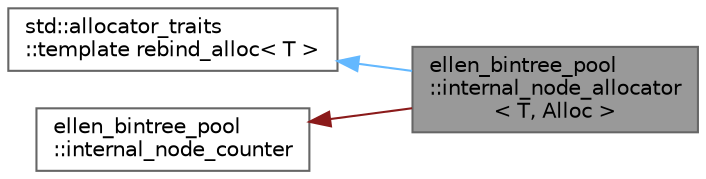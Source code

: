 digraph "ellen_bintree_pool::internal_node_allocator&lt; T, Alloc &gt;"
{
 // LATEX_PDF_SIZE
  bgcolor="transparent";
  edge [fontname=Helvetica,fontsize=10,labelfontname=Helvetica,labelfontsize=10];
  node [fontname=Helvetica,fontsize=10,shape=box,height=0.2,width=0.4];
  rankdir="LR";
  Node1 [id="Node000001",label="ellen_bintree_pool\l::internal_node_allocator\l\< T, Alloc \>",height=0.2,width=0.4,color="gray40", fillcolor="grey60", style="filled", fontcolor="black",tooltip=" "];
  Node2 -> Node1 [id="edge3_Node000001_Node000002",dir="back",color="steelblue1",style="solid",tooltip=" "];
  Node2 [id="Node000002",label="std::allocator_traits\l::template rebind_alloc\< T \>",height=0.2,width=0.4,color="gray40", fillcolor="white", style="filled",tooltip=" "];
  Node3 -> Node1 [id="edge4_Node000001_Node000003",dir="back",color="firebrick4",style="solid",tooltip=" "];
  Node3 [id="Node000003",label="ellen_bintree_pool\l::internal_node_counter",height=0.2,width=0.4,color="gray40", fillcolor="white", style="filled",URL="$structellen__bintree__pool_1_1internal__node__counter.html",tooltip=" "];
}
